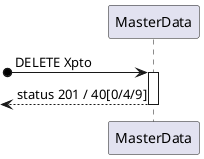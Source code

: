 @startuml nivel2

[o-> MasterData ++: DELETE Xpto
[<-- MasterData --: status 201 / 40[0/4/9]

@enduml
